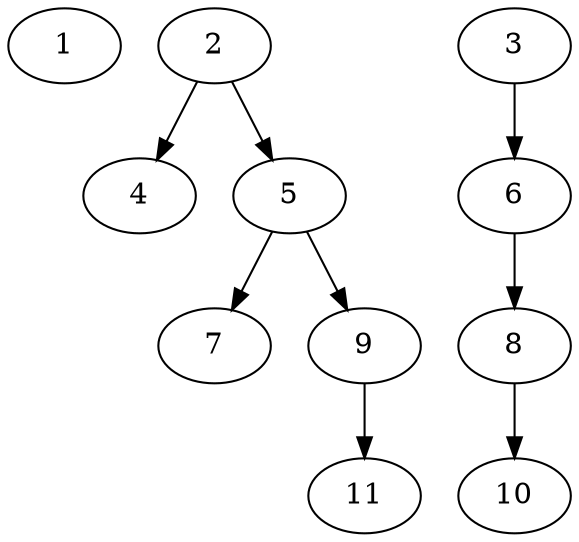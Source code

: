 // DAG (tier=1-easy, mode=data, n=11, ccr=0.305, fat=0.500, density=0.209, regular=0.659, jump=0.057, mindata=1048576, maxdata=8388608)
// DAG automatically generated by daggen at Sun Aug 24 16:33:33 2025
// /home/ermia/Project/Environments/daggen/bin/daggen --dot --ccr 0.305 --fat 0.500 --regular 0.659 --density 0.209 --jump 0.057 --mindata 1048576 --maxdata 8388608 -n 11 
digraph G {
  1 [size="17920278258948664", alpha="0.13", expect_size="8960139129474332"]
  2 [size="31433864233439199232", alpha="0.10", expect_size="15716932116719599616"]
  2 -> 4 [size ="79681072136192"]
  2 -> 5 [size ="79681072136192"]
  3 [size="2636341641139784", alpha="0.16", expect_size="1318170820569892"]
  3 -> 6 [size ="114343974797312"]
  4 [size="809555465955594368", alpha="0.13", expect_size="404777732977797184"]
  5 [size="2255629542325896", alpha="0.15", expect_size="1127814771162948"]
  5 -> 7 [size ="182554774732800"]
  5 -> 9 [size ="182554774732800"]
  6 [size="391401502414035776", alpha="0.14", expect_size="195700751207017888"]
  6 -> 8 [size ="250627749838848"]
  7 [size="6829623354985706", alpha="0.04", expect_size="3414811677492853"]
  8 [size="136241077026816000000", alpha="0.12", expect_size="68120538513408000000"]
  8 -> 10 [size ="211817594880000"]
  9 [size="279487853140612", alpha="0.08", expect_size="139743926570306"]
  9 -> 11 [size ="25397349580800"]
  10 [size="29987937654717546496", alpha="0.13", expect_size="14993968827358773248"]
  11 [size="148042527221078880", alpha="0.05", expect_size="74021263610539440"]
}